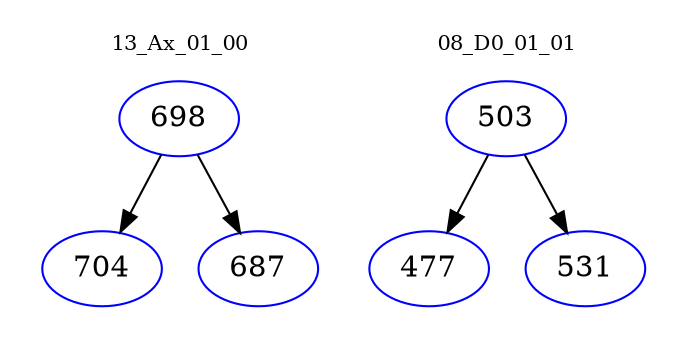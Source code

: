 digraph{
subgraph cluster_0 {
color = white
label = "13_Ax_01_00";
fontsize=10;
T0_698 [label="698", color="blue"]
T0_698 -> T0_704 [color="black"]
T0_704 [label="704", color="blue"]
T0_698 -> T0_687 [color="black"]
T0_687 [label="687", color="blue"]
}
subgraph cluster_1 {
color = white
label = "08_D0_01_01";
fontsize=10;
T1_503 [label="503", color="blue"]
T1_503 -> T1_477 [color="black"]
T1_477 [label="477", color="blue"]
T1_503 -> T1_531 [color="black"]
T1_531 [label="531", color="blue"]
}
}
